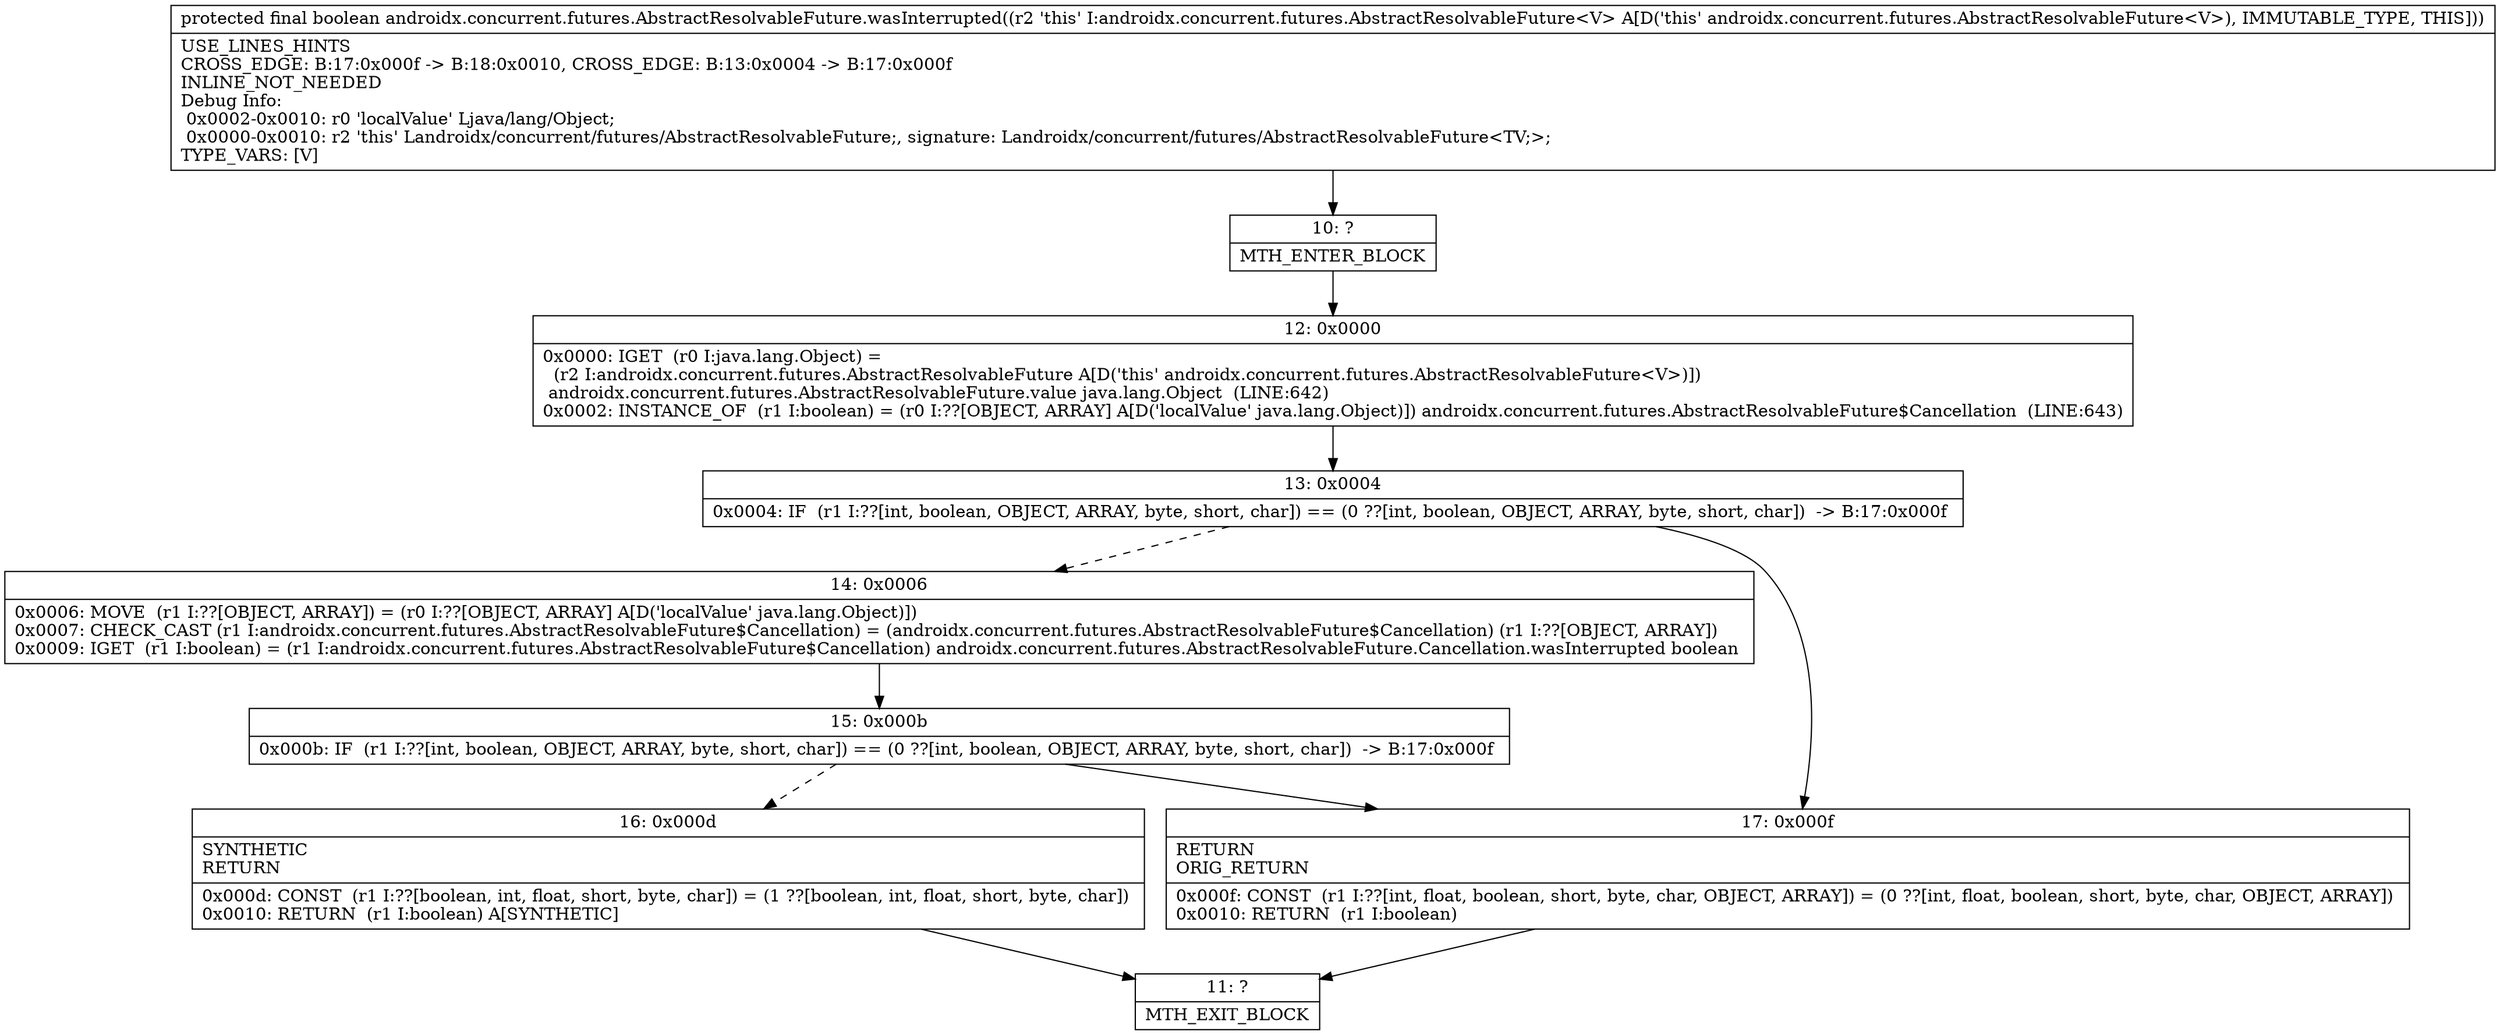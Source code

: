 digraph "CFG forandroidx.concurrent.futures.AbstractResolvableFuture.wasInterrupted()Z" {
Node_10 [shape=record,label="{10\:\ ?|MTH_ENTER_BLOCK\l}"];
Node_12 [shape=record,label="{12\:\ 0x0000|0x0000: IGET  (r0 I:java.lang.Object) = \l  (r2 I:androidx.concurrent.futures.AbstractResolvableFuture A[D('this' androidx.concurrent.futures.AbstractResolvableFuture\<V\>)])\l androidx.concurrent.futures.AbstractResolvableFuture.value java.lang.Object  (LINE:642)\l0x0002: INSTANCE_OF  (r1 I:boolean) = (r0 I:??[OBJECT, ARRAY] A[D('localValue' java.lang.Object)]) androidx.concurrent.futures.AbstractResolvableFuture$Cancellation  (LINE:643)\l}"];
Node_13 [shape=record,label="{13\:\ 0x0004|0x0004: IF  (r1 I:??[int, boolean, OBJECT, ARRAY, byte, short, char]) == (0 ??[int, boolean, OBJECT, ARRAY, byte, short, char])  \-\> B:17:0x000f \l}"];
Node_14 [shape=record,label="{14\:\ 0x0006|0x0006: MOVE  (r1 I:??[OBJECT, ARRAY]) = (r0 I:??[OBJECT, ARRAY] A[D('localValue' java.lang.Object)]) \l0x0007: CHECK_CAST (r1 I:androidx.concurrent.futures.AbstractResolvableFuture$Cancellation) = (androidx.concurrent.futures.AbstractResolvableFuture$Cancellation) (r1 I:??[OBJECT, ARRAY]) \l0x0009: IGET  (r1 I:boolean) = (r1 I:androidx.concurrent.futures.AbstractResolvableFuture$Cancellation) androidx.concurrent.futures.AbstractResolvableFuture.Cancellation.wasInterrupted boolean \l}"];
Node_15 [shape=record,label="{15\:\ 0x000b|0x000b: IF  (r1 I:??[int, boolean, OBJECT, ARRAY, byte, short, char]) == (0 ??[int, boolean, OBJECT, ARRAY, byte, short, char])  \-\> B:17:0x000f \l}"];
Node_16 [shape=record,label="{16\:\ 0x000d|SYNTHETIC\lRETURN\l|0x000d: CONST  (r1 I:??[boolean, int, float, short, byte, char]) = (1 ??[boolean, int, float, short, byte, char]) \l0x0010: RETURN  (r1 I:boolean) A[SYNTHETIC]\l}"];
Node_11 [shape=record,label="{11\:\ ?|MTH_EXIT_BLOCK\l}"];
Node_17 [shape=record,label="{17\:\ 0x000f|RETURN\lORIG_RETURN\l|0x000f: CONST  (r1 I:??[int, float, boolean, short, byte, char, OBJECT, ARRAY]) = (0 ??[int, float, boolean, short, byte, char, OBJECT, ARRAY]) \l0x0010: RETURN  (r1 I:boolean) \l}"];
MethodNode[shape=record,label="{protected final boolean androidx.concurrent.futures.AbstractResolvableFuture.wasInterrupted((r2 'this' I:androidx.concurrent.futures.AbstractResolvableFuture\<V\> A[D('this' androidx.concurrent.futures.AbstractResolvableFuture\<V\>), IMMUTABLE_TYPE, THIS]))  | USE_LINES_HINTS\lCROSS_EDGE: B:17:0x000f \-\> B:18:0x0010, CROSS_EDGE: B:13:0x0004 \-\> B:17:0x000f\lINLINE_NOT_NEEDED\lDebug Info:\l  0x0002\-0x0010: r0 'localValue' Ljava\/lang\/Object;\l  0x0000\-0x0010: r2 'this' Landroidx\/concurrent\/futures\/AbstractResolvableFuture;, signature: Landroidx\/concurrent\/futures\/AbstractResolvableFuture\<TV;\>;\lTYPE_VARS: [V]\l}"];
MethodNode -> Node_10;Node_10 -> Node_12;
Node_12 -> Node_13;
Node_13 -> Node_14[style=dashed];
Node_13 -> Node_17;
Node_14 -> Node_15;
Node_15 -> Node_16[style=dashed];
Node_15 -> Node_17;
Node_16 -> Node_11;
Node_17 -> Node_11;
}

